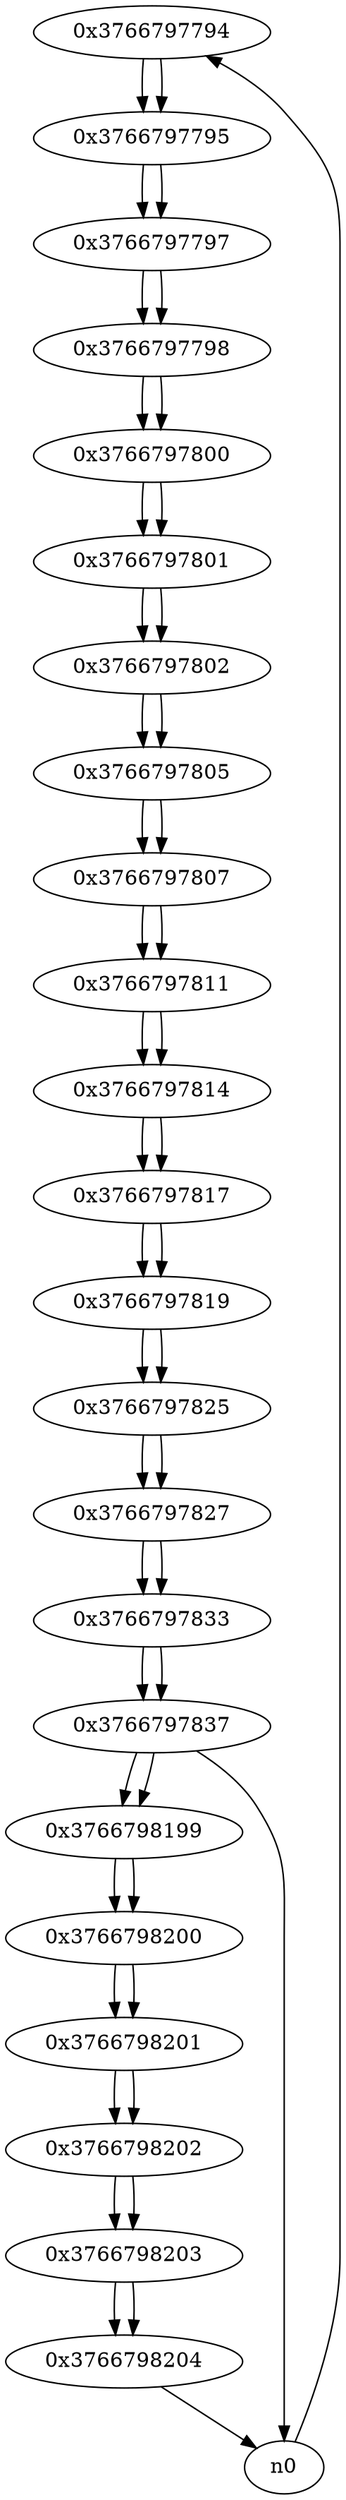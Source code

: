 digraph G{
/* nodes */
  n1 [label="0x3766797794"]
  n2 [label="0x3766797795"]
  n3 [label="0x3766797797"]
  n4 [label="0x3766797798"]
  n5 [label="0x3766797800"]
  n6 [label="0x3766797801"]
  n7 [label="0x3766797802"]
  n8 [label="0x3766797805"]
  n9 [label="0x3766797807"]
  n10 [label="0x3766797811"]
  n11 [label="0x3766797814"]
  n12 [label="0x3766797817"]
  n13 [label="0x3766797819"]
  n14 [label="0x3766797825"]
  n15 [label="0x3766797827"]
  n16 [label="0x3766797833"]
  n17 [label="0x3766797837"]
  n18 [label="0x3766798199"]
  n19 [label="0x3766798200"]
  n20 [label="0x3766798201"]
  n21 [label="0x3766798202"]
  n22 [label="0x3766798203"]
  n23 [label="0x3766798204"]
/* edges */
n1 -> n2;
n0 -> n1;
n2 -> n3;
n1 -> n2;
n3 -> n4;
n2 -> n3;
n4 -> n5;
n3 -> n4;
n5 -> n6;
n4 -> n5;
n6 -> n7;
n5 -> n6;
n7 -> n8;
n6 -> n7;
n8 -> n9;
n7 -> n8;
n9 -> n10;
n8 -> n9;
n10 -> n11;
n9 -> n10;
n11 -> n12;
n10 -> n11;
n12 -> n13;
n11 -> n12;
n13 -> n14;
n12 -> n13;
n14 -> n15;
n13 -> n14;
n15 -> n16;
n14 -> n15;
n16 -> n17;
n15 -> n16;
n17 -> n18;
n17 -> n0;
n16 -> n17;
n18 -> n19;
n17 -> n18;
n19 -> n20;
n18 -> n19;
n20 -> n21;
n19 -> n20;
n21 -> n22;
n20 -> n21;
n22 -> n23;
n21 -> n22;
n23 -> n0;
n22 -> n23;
}
